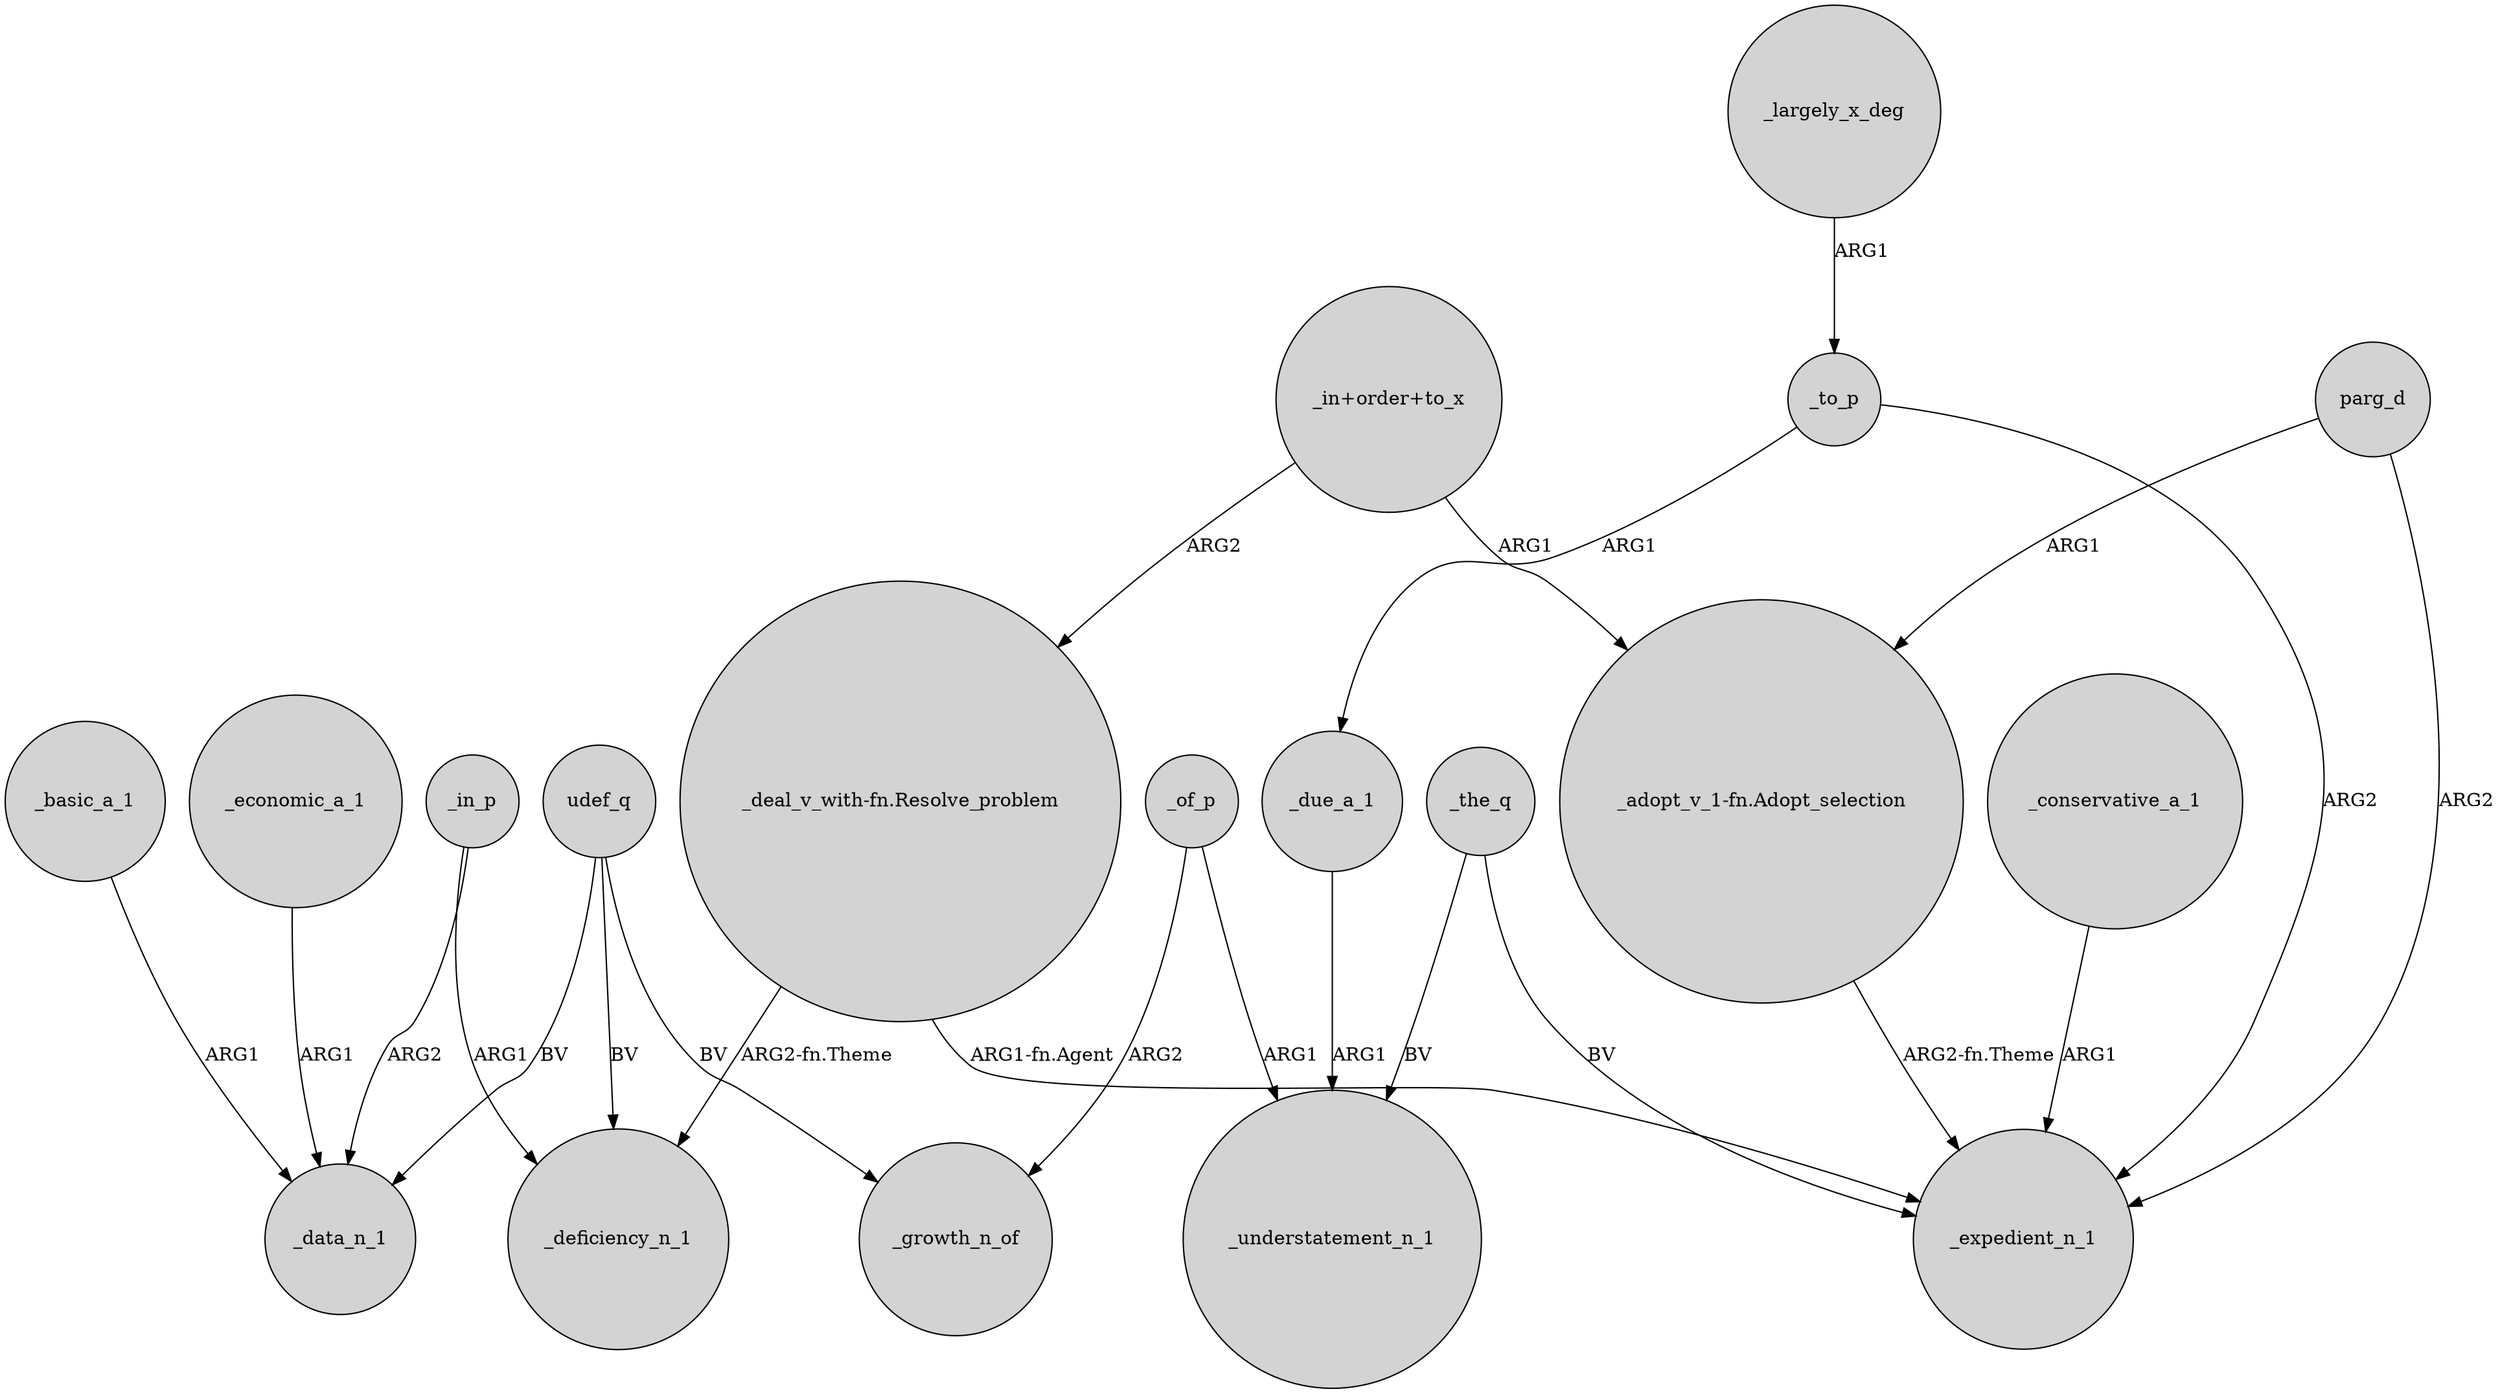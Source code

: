 digraph {
	node [shape=circle style=filled]
	_basic_a_1 -> _data_n_1 [label=ARG1]
	_to_p -> _expedient_n_1 [label=ARG2]
	_to_p -> _due_a_1 [label=ARG1]
	_in_p -> _deficiency_n_1 [label=ARG1]
	_conservative_a_1 -> _expedient_n_1 [label=ARG1]
	_of_p -> _growth_n_of [label=ARG2]
	"_adopt_v_1-fn.Adopt_selection" -> _expedient_n_1 [label="ARG2-fn.Theme"]
	_economic_a_1 -> _data_n_1 [label=ARG1]
	_the_q -> _understatement_n_1 [label=BV]
	"_in+order+to_x" -> "_adopt_v_1-fn.Adopt_selection" [label=ARG1]
	parg_d -> _expedient_n_1 [label=ARG2]
	_due_a_1 -> _understatement_n_1 [label=ARG1]
	"_in+order+to_x" -> "_deal_v_with-fn.Resolve_problem" [label=ARG2]
	_largely_x_deg -> _to_p [label=ARG1]
	"_deal_v_with-fn.Resolve_problem" -> _deficiency_n_1 [label="ARG2-fn.Theme"]
	_in_p -> _data_n_1 [label=ARG2]
	udef_q -> _data_n_1 [label=BV]
	"_deal_v_with-fn.Resolve_problem" -> _expedient_n_1 [label="ARG1-fn.Agent"]
	udef_q -> _deficiency_n_1 [label=BV]
	_of_p -> _understatement_n_1 [label=ARG1]
	parg_d -> "_adopt_v_1-fn.Adopt_selection" [label=ARG1]
	udef_q -> _growth_n_of [label=BV]
	_the_q -> _expedient_n_1 [label=BV]
}
